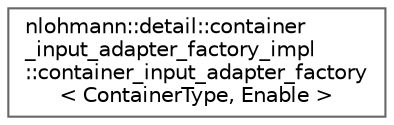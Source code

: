 digraph "Graphical Class Hierarchy"
{
 // INTERACTIVE_SVG=YES
 // LATEX_PDF_SIZE
  bgcolor="transparent";
  edge [fontname=Helvetica,fontsize=10,labelfontname=Helvetica,labelfontsize=10];
  node [fontname=Helvetica,fontsize=10,shape=box,height=0.2,width=0.4];
  rankdir="LR";
  Node0 [id="Node000000",label="nlohmann::detail::container\l_input_adapter_factory_impl\l::container_input_adapter_factory\l\< ContainerType, Enable \>",height=0.2,width=0.4,color="grey40", fillcolor="white", style="filled",URL="$a01121.html",tooltip=" "];
}
